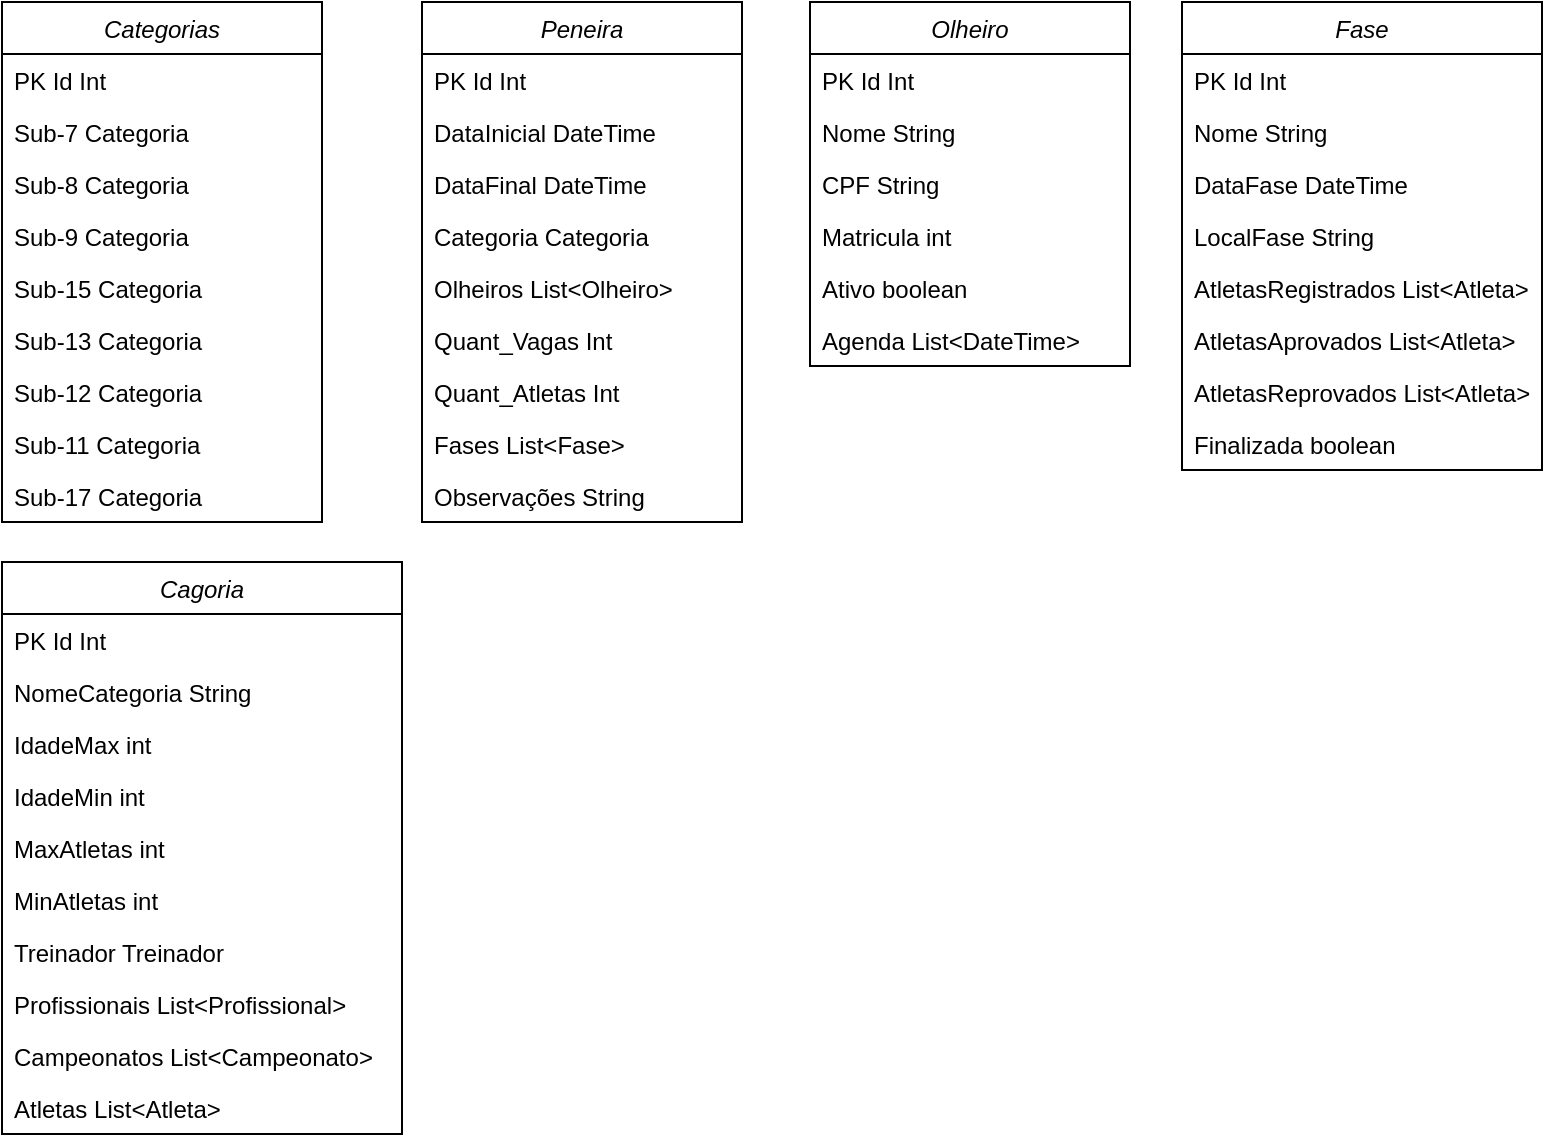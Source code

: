 <mxfile version="22.1.18" type="device">
  <diagram id="C5RBs43oDa-KdzZeNtuy" name="Page-1">
    <mxGraphModel dx="1499" dy="686" grid="1" gridSize="10" guides="1" tooltips="1" connect="1" arrows="1" fold="1" page="1" pageScale="1" pageWidth="827" pageHeight="1169" math="0" shadow="0">
      <root>
        <mxCell id="WIyWlLk6GJQsqaUBKTNV-0" />
        <mxCell id="WIyWlLk6GJQsqaUBKTNV-1" parent="WIyWlLk6GJQsqaUBKTNV-0" />
        <mxCell id="zkfFHV4jXpPFQw0GAbJ--0" value="Peneira" style="swimlane;fontStyle=2;align=center;verticalAlign=top;childLayout=stackLayout;horizontal=1;startSize=26;horizontalStack=0;resizeParent=1;resizeLast=0;collapsible=1;marginBottom=0;rounded=0;shadow=0;strokeWidth=1;" parent="WIyWlLk6GJQsqaUBKTNV-1" vertex="1">
          <mxGeometry x="220" y="10" width="160" height="260" as="geometry">
            <mxRectangle x="230" y="140" width="160" height="26" as="alternateBounds" />
          </mxGeometry>
        </mxCell>
        <mxCell id="zkfFHV4jXpPFQw0GAbJ--1" value="PK Id Int" style="text;align=left;verticalAlign=top;spacingLeft=4;spacingRight=4;overflow=hidden;rotatable=0;points=[[0,0.5],[1,0.5]];portConstraint=eastwest;" parent="zkfFHV4jXpPFQw0GAbJ--0" vertex="1">
          <mxGeometry y="26" width="160" height="26" as="geometry" />
        </mxCell>
        <mxCell id="ScEwv0vRn1UIgy6yBfa7-2" value="DataInicial DateTime" style="text;align=left;verticalAlign=top;spacingLeft=4;spacingRight=4;overflow=hidden;rotatable=0;points=[[0,0.5],[1,0.5]];portConstraint=eastwest;" vertex="1" parent="zkfFHV4jXpPFQw0GAbJ--0">
          <mxGeometry y="52" width="160" height="26" as="geometry" />
        </mxCell>
        <mxCell id="zkfFHV4jXpPFQw0GAbJ--2" value="DataFinal DateTime" style="text;align=left;verticalAlign=top;spacingLeft=4;spacingRight=4;overflow=hidden;rotatable=0;points=[[0,0.5],[1,0.5]];portConstraint=eastwest;rounded=0;shadow=0;html=0;" parent="zkfFHV4jXpPFQw0GAbJ--0" vertex="1">
          <mxGeometry y="78" width="160" height="26" as="geometry" />
        </mxCell>
        <mxCell id="zkfFHV4jXpPFQw0GAbJ--3" value="Categoria Categoria" style="text;align=left;verticalAlign=top;spacingLeft=4;spacingRight=4;overflow=hidden;rotatable=0;points=[[0,0.5],[1,0.5]];portConstraint=eastwest;rounded=0;shadow=0;html=0;" parent="zkfFHV4jXpPFQw0GAbJ--0" vertex="1">
          <mxGeometry y="104" width="160" height="26" as="geometry" />
        </mxCell>
        <mxCell id="U2GZwZj9NT09Ps9aHYQT-14" value="Olheiros List&lt;Olheiro&gt;" style="text;align=left;verticalAlign=top;spacingLeft=4;spacingRight=4;overflow=hidden;rotatable=0;points=[[0,0.5],[1,0.5]];portConstraint=eastwest;rounded=0;shadow=0;html=0;" parent="zkfFHV4jXpPFQw0GAbJ--0" vertex="1">
          <mxGeometry y="130" width="160" height="26" as="geometry" />
        </mxCell>
        <mxCell id="U2GZwZj9NT09Ps9aHYQT-15" value="Quant_Vagas Int" style="text;align=left;verticalAlign=top;spacingLeft=4;spacingRight=4;overflow=hidden;rotatable=0;points=[[0,0.5],[1,0.5]];portConstraint=eastwest;rounded=0;shadow=0;html=0;" parent="zkfFHV4jXpPFQw0GAbJ--0" vertex="1">
          <mxGeometry y="156" width="160" height="26" as="geometry" />
        </mxCell>
        <mxCell id="U2GZwZj9NT09Ps9aHYQT-16" value="Quant_Atletas Int" style="text;align=left;verticalAlign=top;spacingLeft=4;spacingRight=4;overflow=hidden;rotatable=0;points=[[0,0.5],[1,0.5]];portConstraint=eastwest;rounded=0;shadow=0;html=0;" parent="zkfFHV4jXpPFQw0GAbJ--0" vertex="1">
          <mxGeometry y="182" width="160" height="26" as="geometry" />
        </mxCell>
        <mxCell id="U2GZwZj9NT09Ps9aHYQT-17" value="Fases List&lt;Fase&gt;" style="text;align=left;verticalAlign=top;spacingLeft=4;spacingRight=4;overflow=hidden;rotatable=0;points=[[0,0.5],[1,0.5]];portConstraint=eastwest;rounded=0;shadow=0;html=0;" parent="zkfFHV4jXpPFQw0GAbJ--0" vertex="1">
          <mxGeometry y="208" width="160" height="26" as="geometry" />
        </mxCell>
        <mxCell id="U2GZwZj9NT09Ps9aHYQT-18" value="Observações String" style="text;align=left;verticalAlign=top;spacingLeft=4;spacingRight=4;overflow=hidden;rotatable=0;points=[[0,0.5],[1,0.5]];portConstraint=eastwest;rounded=0;shadow=0;html=0;" parent="zkfFHV4jXpPFQw0GAbJ--0" vertex="1">
          <mxGeometry y="234" width="160" height="26" as="geometry" />
        </mxCell>
        <mxCell id="U2GZwZj9NT09Ps9aHYQT-0" value="Categorias" style="swimlane;fontStyle=2;align=center;verticalAlign=top;childLayout=stackLayout;horizontal=1;startSize=26;horizontalStack=0;resizeParent=1;resizeLast=0;collapsible=1;marginBottom=0;rounded=0;shadow=0;strokeWidth=1;" parent="WIyWlLk6GJQsqaUBKTNV-1" vertex="1">
          <mxGeometry x="10" y="10" width="160" height="260" as="geometry">
            <mxRectangle x="230" y="140" width="160" height="26" as="alternateBounds" />
          </mxGeometry>
        </mxCell>
        <mxCell id="U2GZwZj9NT09Ps9aHYQT-1" value="PK Id Int" style="text;align=left;verticalAlign=top;spacingLeft=4;spacingRight=4;overflow=hidden;rotatable=0;points=[[0,0.5],[1,0.5]];portConstraint=eastwest;" parent="U2GZwZj9NT09Ps9aHYQT-0" vertex="1">
          <mxGeometry y="26" width="160" height="26" as="geometry" />
        </mxCell>
        <mxCell id="ScEwv0vRn1UIgy6yBfa7-1" value="Sub-7 Categoria" style="text;align=left;verticalAlign=top;spacingLeft=4;spacingRight=4;overflow=hidden;rotatable=0;points=[[0,0.5],[1,0.5]];portConstraint=eastwest;" vertex="1" parent="U2GZwZj9NT09Ps9aHYQT-0">
          <mxGeometry y="52" width="160" height="26" as="geometry" />
        </mxCell>
        <mxCell id="U2GZwZj9NT09Ps9aHYQT-6" value="Sub-8 Categoria" style="text;align=left;verticalAlign=top;spacingLeft=4;spacingRight=4;overflow=hidden;rotatable=0;points=[[0,0.5],[1,0.5]];portConstraint=eastwest;" parent="U2GZwZj9NT09Ps9aHYQT-0" vertex="1">
          <mxGeometry y="78" width="160" height="26" as="geometry" />
        </mxCell>
        <mxCell id="U2GZwZj9NT09Ps9aHYQT-7" value="Sub-9 Categoria" style="text;align=left;verticalAlign=top;spacingLeft=4;spacingRight=4;overflow=hidden;rotatable=0;points=[[0,0.5],[1,0.5]];portConstraint=eastwest;" parent="U2GZwZj9NT09Ps9aHYQT-0" vertex="1">
          <mxGeometry y="104" width="160" height="26" as="geometry" />
        </mxCell>
        <mxCell id="U2GZwZj9NT09Ps9aHYQT-11" value="Sub-15 Categoria" style="text;align=left;verticalAlign=top;spacingLeft=4;spacingRight=4;overflow=hidden;rotatable=0;points=[[0,0.5],[1,0.5]];portConstraint=eastwest;" parent="U2GZwZj9NT09Ps9aHYQT-0" vertex="1">
          <mxGeometry y="130" width="160" height="26" as="geometry" />
        </mxCell>
        <mxCell id="U2GZwZj9NT09Ps9aHYQT-10" value="Sub-13 Categoria" style="text;align=left;verticalAlign=top;spacingLeft=4;spacingRight=4;overflow=hidden;rotatable=0;points=[[0,0.5],[1,0.5]];portConstraint=eastwest;" parent="U2GZwZj9NT09Ps9aHYQT-0" vertex="1">
          <mxGeometry y="156" width="160" height="26" as="geometry" />
        </mxCell>
        <mxCell id="U2GZwZj9NT09Ps9aHYQT-9" value="Sub-12 Categoria" style="text;align=left;verticalAlign=top;spacingLeft=4;spacingRight=4;overflow=hidden;rotatable=0;points=[[0,0.5],[1,0.5]];portConstraint=eastwest;" parent="U2GZwZj9NT09Ps9aHYQT-0" vertex="1">
          <mxGeometry y="182" width="160" height="26" as="geometry" />
        </mxCell>
        <mxCell id="U2GZwZj9NT09Ps9aHYQT-8" value="Sub-11 Categoria" style="text;align=left;verticalAlign=top;spacingLeft=4;spacingRight=4;overflow=hidden;rotatable=0;points=[[0,0.5],[1,0.5]];portConstraint=eastwest;" parent="U2GZwZj9NT09Ps9aHYQT-0" vertex="1">
          <mxGeometry y="208" width="160" height="26" as="geometry" />
        </mxCell>
        <mxCell id="U2GZwZj9NT09Ps9aHYQT-12" value="Sub-17 Categoria" style="text;align=left;verticalAlign=top;spacingLeft=4;spacingRight=4;overflow=hidden;rotatable=0;points=[[0,0.5],[1,0.5]];portConstraint=eastwest;" parent="U2GZwZj9NT09Ps9aHYQT-0" vertex="1">
          <mxGeometry y="234" width="160" height="26" as="geometry" />
        </mxCell>
        <mxCell id="U2GZwZj9NT09Ps9aHYQT-19" value="Cagoria" style="swimlane;fontStyle=2;align=center;verticalAlign=top;childLayout=stackLayout;horizontal=1;startSize=26;horizontalStack=0;resizeParent=1;resizeLast=0;collapsible=1;marginBottom=0;rounded=0;shadow=0;strokeWidth=1;" parent="WIyWlLk6GJQsqaUBKTNV-1" vertex="1">
          <mxGeometry x="10" y="290" width="200" height="286" as="geometry">
            <mxRectangle x="230" y="140" width="160" height="26" as="alternateBounds" />
          </mxGeometry>
        </mxCell>
        <mxCell id="ScEwv0vRn1UIgy6yBfa7-6" value="PK Id Int" style="text;align=left;verticalAlign=top;spacingLeft=4;spacingRight=4;overflow=hidden;rotatable=0;points=[[0,0.5],[1,0.5]];portConstraint=eastwest;" vertex="1" parent="U2GZwZj9NT09Ps9aHYQT-19">
          <mxGeometry y="26" width="200" height="26" as="geometry" />
        </mxCell>
        <mxCell id="U2GZwZj9NT09Ps9aHYQT-20" value="NomeCategoria String" style="text;align=left;verticalAlign=top;spacingLeft=4;spacingRight=4;overflow=hidden;rotatable=0;points=[[0,0.5],[1,0.5]];portConstraint=eastwest;" parent="U2GZwZj9NT09Ps9aHYQT-19" vertex="1">
          <mxGeometry y="52" width="200" height="26" as="geometry" />
        </mxCell>
        <mxCell id="U2GZwZj9NT09Ps9aHYQT-28" value="IdadeMax int" style="text;align=left;verticalAlign=top;spacingLeft=4;spacingRight=4;overflow=hidden;rotatable=0;points=[[0,0.5],[1,0.5]];portConstraint=eastwest;" parent="U2GZwZj9NT09Ps9aHYQT-19" vertex="1">
          <mxGeometry y="78" width="200" height="26" as="geometry" />
        </mxCell>
        <mxCell id="U2GZwZj9NT09Ps9aHYQT-29" value="IdadeMin int" style="text;align=left;verticalAlign=top;spacingLeft=4;spacingRight=4;overflow=hidden;rotatable=0;points=[[0,0.5],[1,0.5]];portConstraint=eastwest;" parent="U2GZwZj9NT09Ps9aHYQT-19" vertex="1">
          <mxGeometry y="104" width="200" height="26" as="geometry" />
        </mxCell>
        <mxCell id="U2GZwZj9NT09Ps9aHYQT-30" value="MaxAtletas int" style="text;align=left;verticalAlign=top;spacingLeft=4;spacingRight=4;overflow=hidden;rotatable=0;points=[[0,0.5],[1,0.5]];portConstraint=eastwest;" parent="U2GZwZj9NT09Ps9aHYQT-19" vertex="1">
          <mxGeometry y="130" width="200" height="26" as="geometry" />
        </mxCell>
        <mxCell id="U2GZwZj9NT09Ps9aHYQT-31" value="MinAtletas int" style="text;align=left;verticalAlign=top;spacingLeft=4;spacingRight=4;overflow=hidden;rotatable=0;points=[[0,0.5],[1,0.5]];portConstraint=eastwest;" parent="U2GZwZj9NT09Ps9aHYQT-19" vertex="1">
          <mxGeometry y="156" width="200" height="26" as="geometry" />
        </mxCell>
        <mxCell id="U2GZwZj9NT09Ps9aHYQT-32" value="Treinador Treinador" style="text;align=left;verticalAlign=top;spacingLeft=4;spacingRight=4;overflow=hidden;rotatable=0;points=[[0,0.5],[1,0.5]];portConstraint=eastwest;" parent="U2GZwZj9NT09Ps9aHYQT-19" vertex="1">
          <mxGeometry y="182" width="200" height="26" as="geometry" />
        </mxCell>
        <mxCell id="U2GZwZj9NT09Ps9aHYQT-33" value="Profissionais List&lt;Profissional&gt;" style="text;align=left;verticalAlign=top;spacingLeft=4;spacingRight=4;overflow=hidden;rotatable=0;points=[[0,0.5],[1,0.5]];portConstraint=eastwest;" parent="U2GZwZj9NT09Ps9aHYQT-19" vertex="1">
          <mxGeometry y="208" width="200" height="26" as="geometry" />
        </mxCell>
        <mxCell id="U2GZwZj9NT09Ps9aHYQT-35" value="Campeonatos List&lt;Campeonato&gt;" style="text;align=left;verticalAlign=top;spacingLeft=4;spacingRight=4;overflow=hidden;rotatable=0;points=[[0,0.5],[1,0.5]];portConstraint=eastwest;" parent="U2GZwZj9NT09Ps9aHYQT-19" vertex="1">
          <mxGeometry y="234" width="200" height="26" as="geometry" />
        </mxCell>
        <mxCell id="U2GZwZj9NT09Ps9aHYQT-36" value="Atletas List&lt;Atleta&gt;" style="text;align=left;verticalAlign=top;spacingLeft=4;spacingRight=4;overflow=hidden;rotatable=0;points=[[0,0.5],[1,0.5]];portConstraint=eastwest;" parent="U2GZwZj9NT09Ps9aHYQT-19" vertex="1">
          <mxGeometry y="260" width="200" height="26" as="geometry" />
        </mxCell>
        <mxCell id="U2GZwZj9NT09Ps9aHYQT-37" value="Olheiro" style="swimlane;fontStyle=2;align=center;verticalAlign=top;childLayout=stackLayout;horizontal=1;startSize=26;horizontalStack=0;resizeParent=1;resizeLast=0;collapsible=1;marginBottom=0;rounded=0;shadow=0;strokeWidth=1;" parent="WIyWlLk6GJQsqaUBKTNV-1" vertex="1">
          <mxGeometry x="414" y="10" width="160" height="182" as="geometry">
            <mxRectangle x="230" y="140" width="160" height="26" as="alternateBounds" />
          </mxGeometry>
        </mxCell>
        <mxCell id="ScEwv0vRn1UIgy6yBfa7-4" value="PK Id Int" style="text;align=left;verticalAlign=top;spacingLeft=4;spacingRight=4;overflow=hidden;rotatable=0;points=[[0,0.5],[1,0.5]];portConstraint=eastwest;" vertex="1" parent="U2GZwZj9NT09Ps9aHYQT-37">
          <mxGeometry y="26" width="160" height="26" as="geometry" />
        </mxCell>
        <mxCell id="U2GZwZj9NT09Ps9aHYQT-38" value="Nome String" style="text;align=left;verticalAlign=top;spacingLeft=4;spacingRight=4;overflow=hidden;rotatable=0;points=[[0,0.5],[1,0.5]];portConstraint=eastwest;" parent="U2GZwZj9NT09Ps9aHYQT-37" vertex="1">
          <mxGeometry y="52" width="160" height="26" as="geometry" />
        </mxCell>
        <mxCell id="U2GZwZj9NT09Ps9aHYQT-46" value="CPF String&#xa;" style="text;align=left;verticalAlign=top;spacingLeft=4;spacingRight=4;overflow=hidden;rotatable=0;points=[[0,0.5],[1,0.5]];portConstraint=eastwest;" parent="U2GZwZj9NT09Ps9aHYQT-37" vertex="1">
          <mxGeometry y="78" width="160" height="26" as="geometry" />
        </mxCell>
        <mxCell id="U2GZwZj9NT09Ps9aHYQT-47" value="Matricula int" style="text;align=left;verticalAlign=top;spacingLeft=4;spacingRight=4;overflow=hidden;rotatable=0;points=[[0,0.5],[1,0.5]];portConstraint=eastwest;" parent="U2GZwZj9NT09Ps9aHYQT-37" vertex="1">
          <mxGeometry y="104" width="160" height="26" as="geometry" />
        </mxCell>
        <mxCell id="U2GZwZj9NT09Ps9aHYQT-48" value="Ativo boolean" style="text;align=left;verticalAlign=top;spacingLeft=4;spacingRight=4;overflow=hidden;rotatable=0;points=[[0,0.5],[1,0.5]];portConstraint=eastwest;" parent="U2GZwZj9NT09Ps9aHYQT-37" vertex="1">
          <mxGeometry y="130" width="160" height="26" as="geometry" />
        </mxCell>
        <mxCell id="U2GZwZj9NT09Ps9aHYQT-49" value="Agenda List&lt;DateTime&gt;" style="text;align=left;verticalAlign=top;spacingLeft=4;spacingRight=4;overflow=hidden;rotatable=0;points=[[0,0.5],[1,0.5]];portConstraint=eastwest;" parent="U2GZwZj9NT09Ps9aHYQT-37" vertex="1">
          <mxGeometry y="156" width="160" height="26" as="geometry" />
        </mxCell>
        <mxCell id="U2GZwZj9NT09Ps9aHYQT-50" value="Fase" style="swimlane;fontStyle=2;align=center;verticalAlign=top;childLayout=stackLayout;horizontal=1;startSize=26;horizontalStack=0;resizeParent=1;resizeLast=0;collapsible=1;marginBottom=0;rounded=0;shadow=0;strokeWidth=1;" parent="WIyWlLk6GJQsqaUBKTNV-1" vertex="1">
          <mxGeometry x="600" y="10" width="180" height="234" as="geometry">
            <mxRectangle x="230" y="140" width="160" height="26" as="alternateBounds" />
          </mxGeometry>
        </mxCell>
        <mxCell id="ScEwv0vRn1UIgy6yBfa7-5" value="PK Id Int" style="text;align=left;verticalAlign=top;spacingLeft=4;spacingRight=4;overflow=hidden;rotatable=0;points=[[0,0.5],[1,0.5]];portConstraint=eastwest;" vertex="1" parent="U2GZwZj9NT09Ps9aHYQT-50">
          <mxGeometry y="26" width="180" height="26" as="geometry" />
        </mxCell>
        <mxCell id="U2GZwZj9NT09Ps9aHYQT-51" value="Nome String" style="text;align=left;verticalAlign=top;spacingLeft=4;spacingRight=4;overflow=hidden;rotatable=0;points=[[0,0.5],[1,0.5]];portConstraint=eastwest;" parent="U2GZwZj9NT09Ps9aHYQT-50" vertex="1">
          <mxGeometry y="52" width="180" height="26" as="geometry" />
        </mxCell>
        <mxCell id="U2GZwZj9NT09Ps9aHYQT-56" value="DataFase DateTime" style="text;align=left;verticalAlign=top;spacingLeft=4;spacingRight=4;overflow=hidden;rotatable=0;points=[[0,0.5],[1,0.5]];portConstraint=eastwest;" parent="U2GZwZj9NT09Ps9aHYQT-50" vertex="1">
          <mxGeometry y="78" width="180" height="26" as="geometry" />
        </mxCell>
        <mxCell id="U2GZwZj9NT09Ps9aHYQT-57" value="LocalFase String" style="text;align=left;verticalAlign=top;spacingLeft=4;spacingRight=4;overflow=hidden;rotatable=0;points=[[0,0.5],[1,0.5]];portConstraint=eastwest;" parent="U2GZwZj9NT09Ps9aHYQT-50" vertex="1">
          <mxGeometry y="104" width="180" height="26" as="geometry" />
        </mxCell>
        <mxCell id="U2GZwZj9NT09Ps9aHYQT-58" value="AtletasRegistrados List&lt;Atleta&gt;" style="text;align=left;verticalAlign=top;spacingLeft=4;spacingRight=4;overflow=hidden;rotatable=0;points=[[0,0.5],[1,0.5]];portConstraint=eastwest;" parent="U2GZwZj9NT09Ps9aHYQT-50" vertex="1">
          <mxGeometry y="130" width="180" height="26" as="geometry" />
        </mxCell>
        <mxCell id="U2GZwZj9NT09Ps9aHYQT-59" value="AtletasAprovados List&lt;Atleta&gt;" style="text;align=left;verticalAlign=top;spacingLeft=4;spacingRight=4;overflow=hidden;rotatable=0;points=[[0,0.5],[1,0.5]];portConstraint=eastwest;" parent="U2GZwZj9NT09Ps9aHYQT-50" vertex="1">
          <mxGeometry y="156" width="180" height="26" as="geometry" />
        </mxCell>
        <mxCell id="U2GZwZj9NT09Ps9aHYQT-60" value="AtletasReprovados List&lt;Atleta&gt;" style="text;align=left;verticalAlign=top;spacingLeft=4;spacingRight=4;overflow=hidden;rotatable=0;points=[[0,0.5],[1,0.5]];portConstraint=eastwest;" parent="U2GZwZj9NT09Ps9aHYQT-50" vertex="1">
          <mxGeometry y="182" width="180" height="26" as="geometry" />
        </mxCell>
        <mxCell id="U2GZwZj9NT09Ps9aHYQT-61" value="Finalizada boolean" style="text;align=left;verticalAlign=top;spacingLeft=4;spacingRight=4;overflow=hidden;rotatable=0;points=[[0,0.5],[1,0.5]];portConstraint=eastwest;" parent="U2GZwZj9NT09Ps9aHYQT-50" vertex="1">
          <mxGeometry y="208" width="180" height="26" as="geometry" />
        </mxCell>
      </root>
    </mxGraphModel>
  </diagram>
</mxfile>
